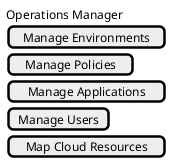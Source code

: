 @startuml
salt
{
  Operations Manager

  [Manage Environments]
  [Manage Policies]
  [Manage Applications]
  [Manage Users]
  [Map Cloud Resources]
}
@enduml
